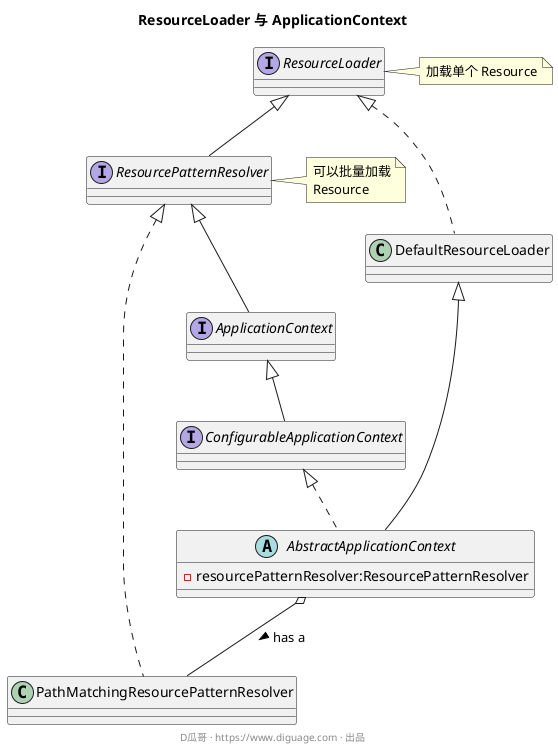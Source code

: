 @startuml
title **ResourceLoader 与 ApplicationContext**


interface ResourceLoader

note right of ResourceLoader : 加载单个 Resource

class DefaultResourceLoader implements ResourceLoader

interface ResourcePatternResolver extends ResourceLoader

class PathMatchingResourcePatternResolver implements ResourcePatternResolver

note right of ResourcePatternResolver : 可以批量加载\nResource

interface ApplicationContext extends ResourcePatternResolver
interface ConfigurableApplicationContext extends ApplicationContext
abstract class AbstractApplicationContext implements ConfigurableApplicationContext

abstract class AbstractApplicationContext extends DefaultResourceLoader {
    - resourcePatternResolver:ResourcePatternResolver
}

AbstractApplicationContext o-- PathMatchingResourcePatternResolver : has a >


footer D瓜哥 · https://www.diguage.com · 出品
@enduml